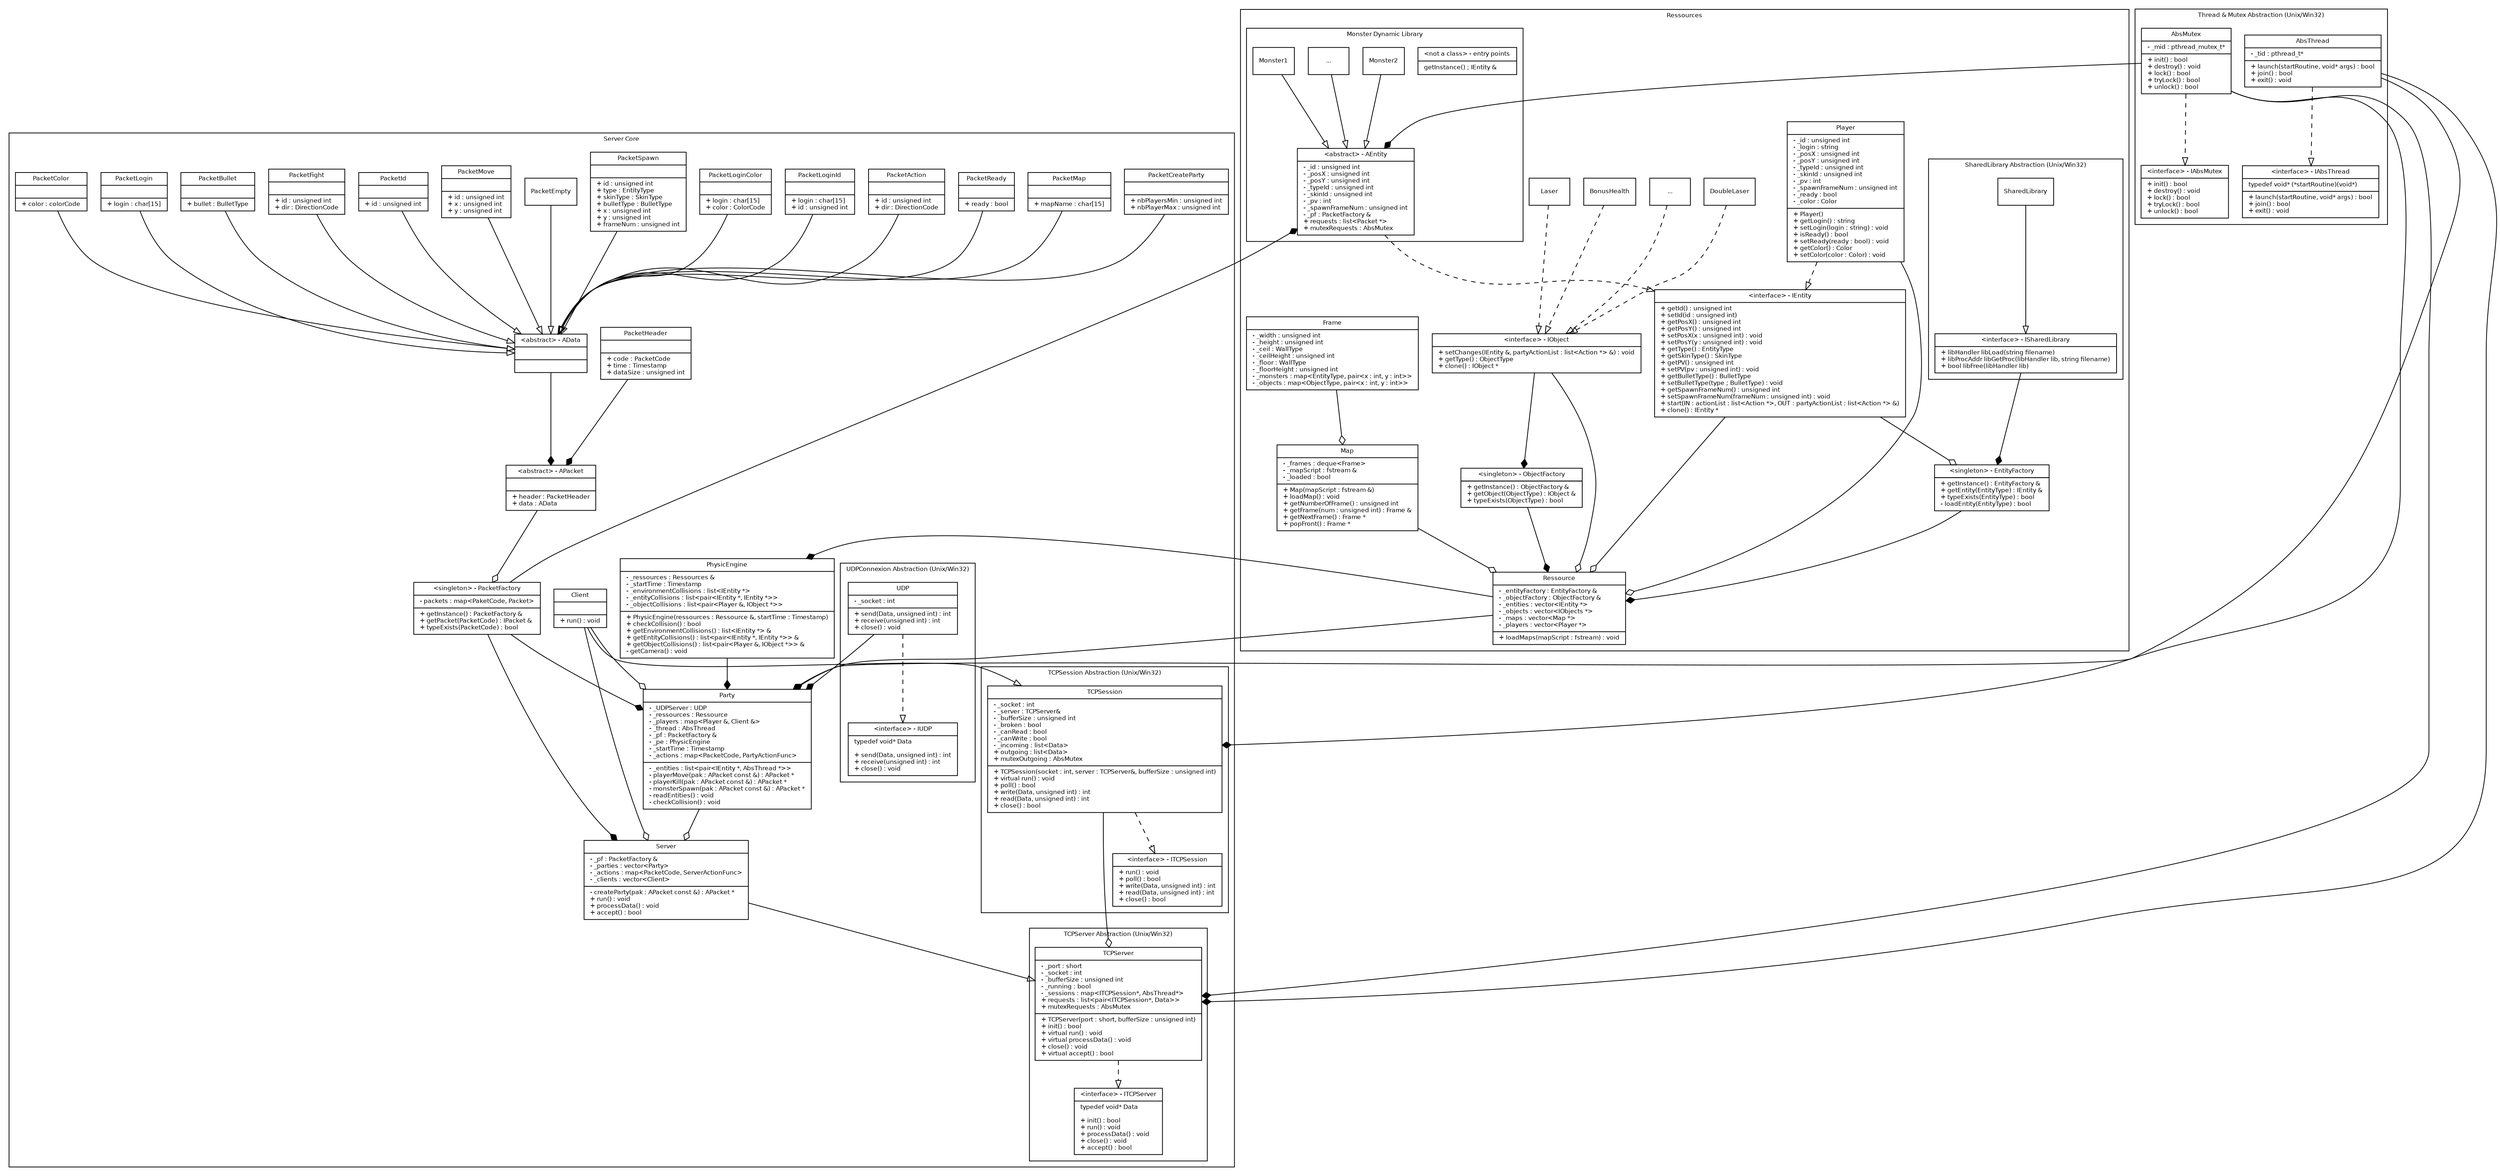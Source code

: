 digraph G {
fontname = "Bitstream Vera Sans"
fontsize = 8

node [
fontname = "Bitstream Vera Sans"
fontsize = 8
shape = "record"
]

//
// RESSOURCES SUBGRAPH
//
subgraph clusterRessources {
label = "Ressources"

// Interface IEntity
IEntity [
label = "{\
\<interface\> - IEntity|\
+ getId() : unsigned int\l\
+ setId(id : unsigned int)\l\
+ getPosX() : unsigned int\l\
+ getPosY() : unsigned int\l\
+ setPosX(x : unsigned int) : void\l\
+ setPosY(y : unsigned int) : void\l\
+ getType() : EntityType\l\
+ getSkinType() : SkinType\l\
+ getPV() : unsigned int\l\
+ setPV(pv : unsigned int) : void\l\
+ getBulletType() : BulletType\l\
+ setBulletType(type ; BulletType) : void\l\
+ getSpawnFrameNum() : unsigned int\l\
+ setSpawnFrameNum(frameNum : unsigned int) : void\l\
+ start(IN : actionList : list\<Action *\>, OUT : partyActionList : list\<Action *\> &)\l\
+ clone() : IEntity *\l\
}"
]

// Class player
Player [
label = "{\
Player|\
- _id : unsigned int\l\
- _login : string\l\
- _posX : unsigned int\l\
- _posY : unsigned int\l\
- _typeId : unsigned int\l\
- _skinId : unsigned int\l\
- _pv : int\l\
- _spawnFrameNum : unsigned int\l\
- _ready : bool\l\
- _color : Color\l|\
+ Player()\l\
+ getLogin() : string\l\
+ setLogin(login : string) : void\l\
+ isReady() : bool\l\
+ setReady(ready : bool) : void\l\
+ getColor() : Color\l\
+ setColor(color : Color) : void\l\
}"
]

// Class EntityFactory
EntityFactory [
label = "{\
\<singleton\> - EntityFactory|\
#ifdef UNIX\l\
	typedef libHandler void*\l\
	typedef libProcAddr void*\l\
#endif\l\
#ifdef WIN32\l\
	typedef libHandler HMODULE\l\
	typedef libProcAddr FARPROC\l\
#endif\l\
- _entities : map<EntityType, IEntity>\l\
- _libHandler : ISharedLybrary &\l\
- \<static\> _currentId : unsigned int\l|\
+ getInstance() : EntityFactory &\l\
+ getEntity(EntityType) : IEntity &\l\
+ typeExists(EntityType) : bool\l\
- loadEntity(EntityType) : bool\l\
}"
]

//Class ObjectFactory
ObjectFactory [
label = "{\
\<singleton\> - ObjectFactory|\
- _objects : map<ObjectType, IObject>\l|\
+ getInstance() : ObjectFactory &\l\
+ getObject(ObjectType) : IObject &\l\
+ typeExists(ObjectType) : bool\l\
}"
]

// Interface IObject
IObject [
label = "{\
\<interface\> - IObject|\
+ setChanges(IEntity &, partyActionList : list\<Action *\> &) : void\l\
+ getType() : ObjectType\l\
+ clone() : IObject *\l\
}"
]

// Class BonusHealth
BonusHealth [
label = "{BonusHealth}"
]

// Class Laser
Laser [
label = "{Laser}"
]

// Class DoubleLaser
DoubleLaser [
label = "{DoubleLaser}"
]

// Class Object0
Object0 [
label = "{...}"
]

// Class Ressoruce
Ressource [
label = "{\
Ressource|\
- _entityFactory : EntityFactory &\l\
- _objectFactory : ObjectFactory &\l\
- _entities : vector\<IEntity *\>\l\
- _objects : vector\<IObjects *\>\l\
- _maps : vector\<Map *\>\l\
- _players : vector\<Player *\>\l|\
+ loadMaps(mapScript : fstream) : void\l\
}"
]

// Class Map
Map [
label = "{\
Map|\
- _frames : deque\<Frame\>\l\
- _mapScript : fstream &\l\
- _loaded : bool\l|\
+ Map(mapScript : fstream &)\l\
+ loadMap() : void\l\
+ getNumberOfFrame() : unsigned int\l\
+ getFrame(num : unsigned int) : Frame &\l\
+ getNextFrame() : Frame *\l\
+ popFront() : Frame *\l\
}"
]

// Class Frame
Frame [
label = "{\
Frame|\
- _width : unsigned int\l\
- _height : unsigned int\l\
- _ceil : WallType\l\
- _ceilHeight : unsigned int\l\
- _floor : WallType\l\
- _floorHeight : unsigned int\l\
- _monsters : map\<EntityType, pair\<x : int, y : int\>\>\l\
- _objects : map\<ObjectType, pair\<x : int, y : int\>\>\l\
}"
]

//
// SHARED LIBRARY ABS SUBGRAPH
//
subgraph clusterAbsSharedLibrary {
label = "SharedLibrary Abstraction (Unix/Win32)"

// Interface ISharedLibrary
ISharedLibrary [
label = "{\
\<interface\> - ISharedLibrary|\
+ libHandler libLoad(string filename)\l\
+ libProcAddr libGetProc(libHandler lib, string filename)\l\
+ bool libFree(libHandler lib)\l\
}"
]

// Class SharedLibrary_unix
SharedLibrary_unix [
label = "SharedLibrary"
]

} // END SHARED LIBRARY ABS SUBGRAPH

//
// MONSTER LIBRARY SUBGRAPH
//
subgraph clusterMonstersLibrary {
label = "Monster Dynamic Library"

// Abstract class AEntity
AEntity [
label = "{\
\<abstract\> - AEntity|\
- _id : unsigned int\l\
- _posX : unsigned int\l\
- _posY : unsigned int\l\
- _typeId : unsigned int\l\
- _skinId : unsigned int\l\
- _pv : int\l\
- _spawnFrameNum : unsigned int\l\
- _pf : PacketFactory &\l\
+ requests : list\<Packet *\>\l\
+ mutexRequests : AbsMutex\l\
}"
]

// Entry points
EntryDynamicLibrary [
label = "{\
\<not a class\> - entry points|\
getInstance() ; IEntity &\l\
}"
]

// Class Monster1
Monster1 [
label = "{Monster1}"
]

// Class Monster2
Monster2 [
label = "{Monster2}"
]

// Class Monster3
Monster3 [
label = "{...}"
]

} // END : MONSTER LIBRARY SUBGRAPH

} // END : RESSOURCE SUBGRAPH

//
// SERVER CORE SUBGRAPH
//
subgraph clusterServerCore {
label = "Server Core"

// Class Party
Party [
label = "{\
Party|\
- _UDPServer : UDP\l\
- _ressources : Ressource\l\
- _players : map\<Player &, Client &\>\l\
- _thread : AbsThread\l\
- _pf : PacketFactory &\l\
- _pe : PhysicEngine\l\
- _startTime : Timestamp\l\
- _actions : map\<PacketCode, PartyActionFunc\>\l|\
- _entities : list\<pair\<IEntity *, AbsThread *\>\>\l\
- playerMove(pak : APacket const &) : APacket *\l\
- playerKill(pak : APacket const &) : APacket *\l\
- monsterSpawn(pak : APacket const &) : APacket *\l\
- readEntities() : void\l\
- checkCollision() : void\l\
}"
]

// Class PhysicEngine
PhysicEngine [
label = "{\
PhysicEngine|\
- _ressources : Ressources &\l\
- _startTime : Timestamp\l\
- _environmentCollisions : list\<IEntity *\>\l\
- _entityCollisions : list\<pair\<IEntity *, IEntity *\>\>\l\
- _objectCollisions : list\<pair\<Player &, IObject *\>\>\l|\
+ PhysicEngine(ressources : Ressource &, startTime : Timestamp)\l\
+ checkCollision() : bool\l\
+ getEnvironmentCollisions() : list\<IEntity *\> &\l\
+ getEntityCollisions() : list\<pair\<IEntity *, IEntity *\>\> &\l\
+ getObjectCollisions() : list\<pair\<Player &, IObject *\>\> &\l\
- getCamera() : void\l\
}"
]

// Class Server
Server [
label = "{\
Server|\
- _pf : PacketFactory &\l\
- _parties : vector\<Party\>\l\
- _actions : map\<PacketCode, ServerActionFunc\>\l\
- _clients : vector\<Client\>\l|\
- createParty(pak : APacket const &) : APacket *\l\
+ run() : void\l\
+ processData() : void\l\
+ accept() : bool\l\
}"
]

// Class Client
Client [
label = "{\
Client||\
+ run() : void\l\
}"
]

// Class PacketFactory
PacketFactory [
label = "{\
\<singleton\> - PacketFactory|\
- packets : map\<PaketCode, Packet\>\l|\
+ getInstance() : PacketFactory &\l\
+ getPacket(PacketCode) : IPacket &\l\
+ typeExists(PacketCode) : bool\l\
}"
]

APacket [
label = "{\
\<abstract\> - APacket||\
+ header : PacketHeader\l\
+ data : AData\l\
}"
]

AData [
label = "{\
\<abstract\> - AData||\
}"
]

PacketHeader [
label = "{\
PacketHeader||\
+ code : PacketCode\l\
+ time : Timestamp\l\
+ dataSize : unsigned int\l\
}"
]

PacketLogin [
label = "{\
PacketLogin||\
+ login : char[15]\l\
}"
]

PacketColor [
label = "{\
PacketColor||\
+ color : colorCode\l\
}"
]

PacketCreateParty [
label = "{\
PacketCreateParty||\
+ nbPlayersMin : unsigned int\l\
+ nbPlayerMax : unsigned int\l\
}"
]

PacketMap [
label = "{\
PacketMap||\
+ mapName : char[15]\l\
}"
]

PacketReady [
label = "{\
PacketReady||\
+ ready : bool\l\
}"
]

PacketAction [
label = "{\
PacketAction||\
+ id : unsigned int\l\
+ dir : DirectionCode\l\
}"
]

PacketLoginId [
label = "{\
PacketLoginId||\
+ login : char[15]\l\
+ id : unsigned int\l\
}"
]

PacketLoginColor [
label = "{\
PacketLoginColor||\
+ login : char[15]\l\
+ color : ColorCode\l\
}"
]

PacketSpawn [
label = "{\
PacketSpawn||\
+ id : unsigned int\l\
+ type : EntityType\l\
+ skinType : SkinType\l\
+ bulletType : BulletType\l\
+ x : unsigned int\l\
+ y : unsigned int\l\
+ frameNum : unsigned int\l\
}"
]

PacketEmpty [
label = "{\
PacketEmpty\
}"
]

PacketMove [
label = "{\
PacketMove||\
+ id : unsigned int\l\
+ x : unsigned int\l\
+ y : unsigned int\l\
}"
]

PacketId [
label = "{\
PacketId||\
+ id : unsigned int\l\
}"

]

PacketFight [
label = "{\
PacketFight||\
+ id : unsigned int\l\
+ dir : DirectionCode\l\
}"

]

PacketBullet [
label = "{\
PacketBullet||\
+ bullet : BulletType\l\
}"

]

//
// TCPSESSION SUBGRAPH
//
subgraph clusterTCPSession {
label = "TCPSession Abstraction (Unix/Win32)"

// Interface ITCPSession
ITCPSession [
label = "{\
\<interface\> - ITCPSession|\
+ run() : void\l\
+ poll() : bool\l\
+ write(Data, unsigned int) : int\l\
+ read(Data, unsigned int) : int\l\
+ close() : bool\l\
}"
]

// Class TCPSession
TCPSession [
label = "{\
TCPSession|\
- _socket : int\l\
- _server : TCPServer&\l\
- _bufferSize : unsigned int\l\
- _broken : bool\l\
- _canRead : bool\l\
- _canWrite : bool\l\
- _incoming : list\<Data\>\l\
+ outgoing : list\<Data\>\l\
+ mutexOutgoing : AbsMutex\l|\
+ TCPSession(socket : int, server : TCPServer&, bufferSize : unsigned int)\l\
+ virtual run() : void\l\
+ poll() : bool\l\
+ write(Data, unsigned int) : int\l\
+ read(Data, unsigned int) : int\l\
+ close() : bool\l\
}"
]

} // END : TCPSESSION SUBGRAPH

//
// UDP SUBGRAPH
//
subgraph clusterUDP {
label = "UDPConnexion Abstraction (Unix/Win32)"

// Interface IUDP
IUDP [
label = "{\
\<interface\> - IUDP|\
typedef void* Data\l\l\
+ send(Data, unsigned int) : int\l\
+ receive(unsigned int) : int\l\
+ close() : void\l\
}"
]

// Class UDP
UDP [
label = "{\
UDP|\
- _socket : int\l|\
+ send(Data, unsigned int) : int\l\
+ receive(unsigned int) : int\l\
+ close() : void\l\
}"
]

} // END : UDP SUBGRAPH

//
// TCPSERVER SUBGRAPH
//
subgraph clusterTCPServer {
label = "TCPServer Abstraction (Unix/Win32)"

// Interface ITCPServer
ITCPServer [
label = "{\
\<interface\> - ITCPServer|\
typedef void* Data\l\l\
+ init() : bool\l\
+ run() : void\l\
+ processData() : void\l\
+ close() : void\l\
+ accept() : bool\l\
}"
]

// Class TCPServer
TCPServer [
label = "{\
TCPServer|\
- _port : short\l\
- _socket : int\l\
- _bufferSize : unsigned int\l\
- _running : bool\l\
- _sessions : map\<ITCPSession*, AbsThread*\>\l\
+ requests : list\<pair\<ITCPSession*, Data\>\>\l\
+ mutexRequests : AbsMutex\l|\
+ TCPServer(port : short, bufferSize : unsigned int)\l\
+ init() : bool\l\
+ virtual run() : void\l\
+ virtual processData() : void\l\
+ close() : void\l\
+ virtual accept() : bool\l\
}"
]

} // END : TCPSERVER SUBGRAPH


} // END : SERVER CORE SUBGRAPH

//
// THREAD SUBGRAPH
//
subgraph clusterThread {
label = "Thread & Mutex Abstraction (Unix/Win32)"

// Interface thread
IAbsThread [
label = "{\
\<interface\> - IAbsThread|\
typedef void* (*startRoutine)(void*)\l|\
+ launch(startRoutine, void* args) : bool\l\
+ join() : bool\l\
+ exit() : void\l\
}"
]

// Concrete thread class for unix
AbsThread [
label = "{\
AbsThread|\
- _tid : pthread_t*\l|\
+ launch(startRoutine, void* args) : bool\l\
+ join() : bool\l\
+ exit() : void\l\
}"
]

// Interface IAbsMutex
IAbsMutex [
label = "{\
\<interface\> - IAbsMutex|\
+ init() : bool\l\
+ destroy() : void\l\
+ lock() : bool\l\
+ tryLock() : bool\l\
+ unlock() : bool\l\
}"
]

// Class AbsMutex
AbsMutex [
label = "{\
AbsMutex|\
- _mid : pthread_mutex_t*\l|\
+ init() : bool\l\
+ destroy() : void\l\
+ lock() : bool\l\
+ tryLock() : bool\l\
+ unlock() : bool\l\
}"
]

} // END : THREAD SUBGRAPH

edge [
fontname = "Bitstream Vera Sans"
fontsize = 8
]

// Composition
AbsMutex -> TCPServer [arrowhead = "diamond" style = "solid"]
AbsMutex -> TCPSession [arrowhead = "diamond" style = "solid"]
AbsThread -> Party [arrowhead = "diamond" style = "solid"]
AbsMutex -> AEntity [arrowhead = "diamond" style = "solid"]
AbsThread -> TCPServer [arrowhead = "diamond" style = "solid"]
UDP -> Party [arrowhead = "diamond" style = "solid"]
Ressource -> Party [arrowhead = "diamond" style = "solid"]
EntityFactory -> Ressource [arrowhead = "diamond" style = "solid"]
ObjectFactory -> Ressource [arrowhead = "diamond" style = "solid"]
ISharedLibrary -> EntityFactory [arrowhead = "diamond" style = "solid"]
IObject -> ObjectFactory [arrowhead = "diamond" style = "solid"]
PacketHeader -> APacket [arrowhead = "diamond" style = "solid"]
AData -> APacket [arrowhead = "diamond" style = "solid"]
PacketFactory -> Server [arrowhead = "diamond" style = "solid"]
PacketFactory -> Party [arrowhead = "diamond" style = "solid"]
PhysicEngine -> Party [arrowhead = "diamond" style = "solid"]
Ressource -> PhysicEngine [arrowhead = "diamond" style = "solid"]
PacketFactory -> AEntity [arrowhead = "diamond" style = "solid"]

// Aggregation
TCPSession -> TCPServer [arrowhead = "odiamond" style = "solid"]
Client -> Server [arrowhead = "odiamond" style = "solid"]
Client -> Party [arrowhead = "odiamond" style = "solid"]
Party -> Server [arrowhead = "odiamond" style = "solid"]
IEntity -> EntityFactory [arrowhead = "odiamond" style = "solid"]
IEntity -> Ressource [arrowhead = "odiamond" style = "solid"]
Map -> Ressource [arrowhead = "odiamond" style = "solid"]
IObject -> Ressource [arrowhead = "odiamond" style = "solid"]
Frame -> Map [arrowhead = "odiamond" style = "solid"]
Player -> Ressource [arrowhead = "odiamond" style = "solid"]
APacket -> PacketFactory [arrowhead = "odiamond" style = "solid"]

// Heritage
Server -> TCPServer [arrowhead = "onormal" style = "solid"]
Client -> TCPSession [arrowhead = "onormal" style = "solid"]
SharedLibrary_unix -> ISharedLibrary [arrowhead = "onormal" style = "solid"]
Monster1 -> AEntity [arrowhead = "onormal" style = "solid"]
Monster2 -> AEntity [arrowhead = "onormal" style = "solid"]
Monster3 -> AEntity [arrowhead = "onormal" style = "solid"]
PacketLogin -> AData [arrowhead = "onormal" style = "solid"]
PacketCreateParty -> AData [arrowhead = "onormal" style = "solid"]
PacketMap -> AData [arrowhead = "onormal" style = "solid"]
PacketEmpty -> AData [arrowhead = "onormal" style = "solid"]
PacketReady -> AData [arrowhead = "onormal" style = "solid"]
PacketAction -> AData [arrowhead = "onormal" style = "solid"]
PacketColor -> AData [arrowhead = "onormal" style = "solid"]
PacketLoginId -> AData [arrowhead = "onormal" style = "solid"]
PacketLoginColor -> AData [arrowhead = "onormal" style = "solid"]
PacketSpawn -> AData [arrowhead = "onormal" style = "solid"]
PacketMove -> AData [arrowhead = "onormal" style = "solid"]
PacketId -> AData [arrowhead = "onormal" style = "solid"]
PacketFight -> AData [arrowhead = "onormal" style = "solid"]
PacketBullet -> AData [arrowhead = "onormal" style = "solid"]

// Implement interface
AbsThread -> IAbsThread [arrowhead = "onormal" style = "dashed"]
AbsMutex -> IAbsMutex [arrowhead = "onormal" style = "dashed"]
TCPServer -> ITCPServer [arrowhead = "onormal" style = "dashed"]
UDP -> IUDP [arrowhead = "onormal" style = "dashed"]
TCPSession -> ITCPSession [arrowhead = "onormal" style = "dashed"]
Player -> IEntity [arrowhead = "onormal" style = "dashed"]
AEntity -> IEntity [arrowhead = "onormal" style = "dashed"]
BonusHealth -> IObject [arrowhead = "onormal" style = "dashed"]
Laser -> IObject [arrowhead = "onormal" style = "dashed"]
DoubleLaser -> IObject [arrowhead = "onormal" style = "dashed"]
Object0 -> IObject [arrowhead = "onormal" style = "dashed"]

}
